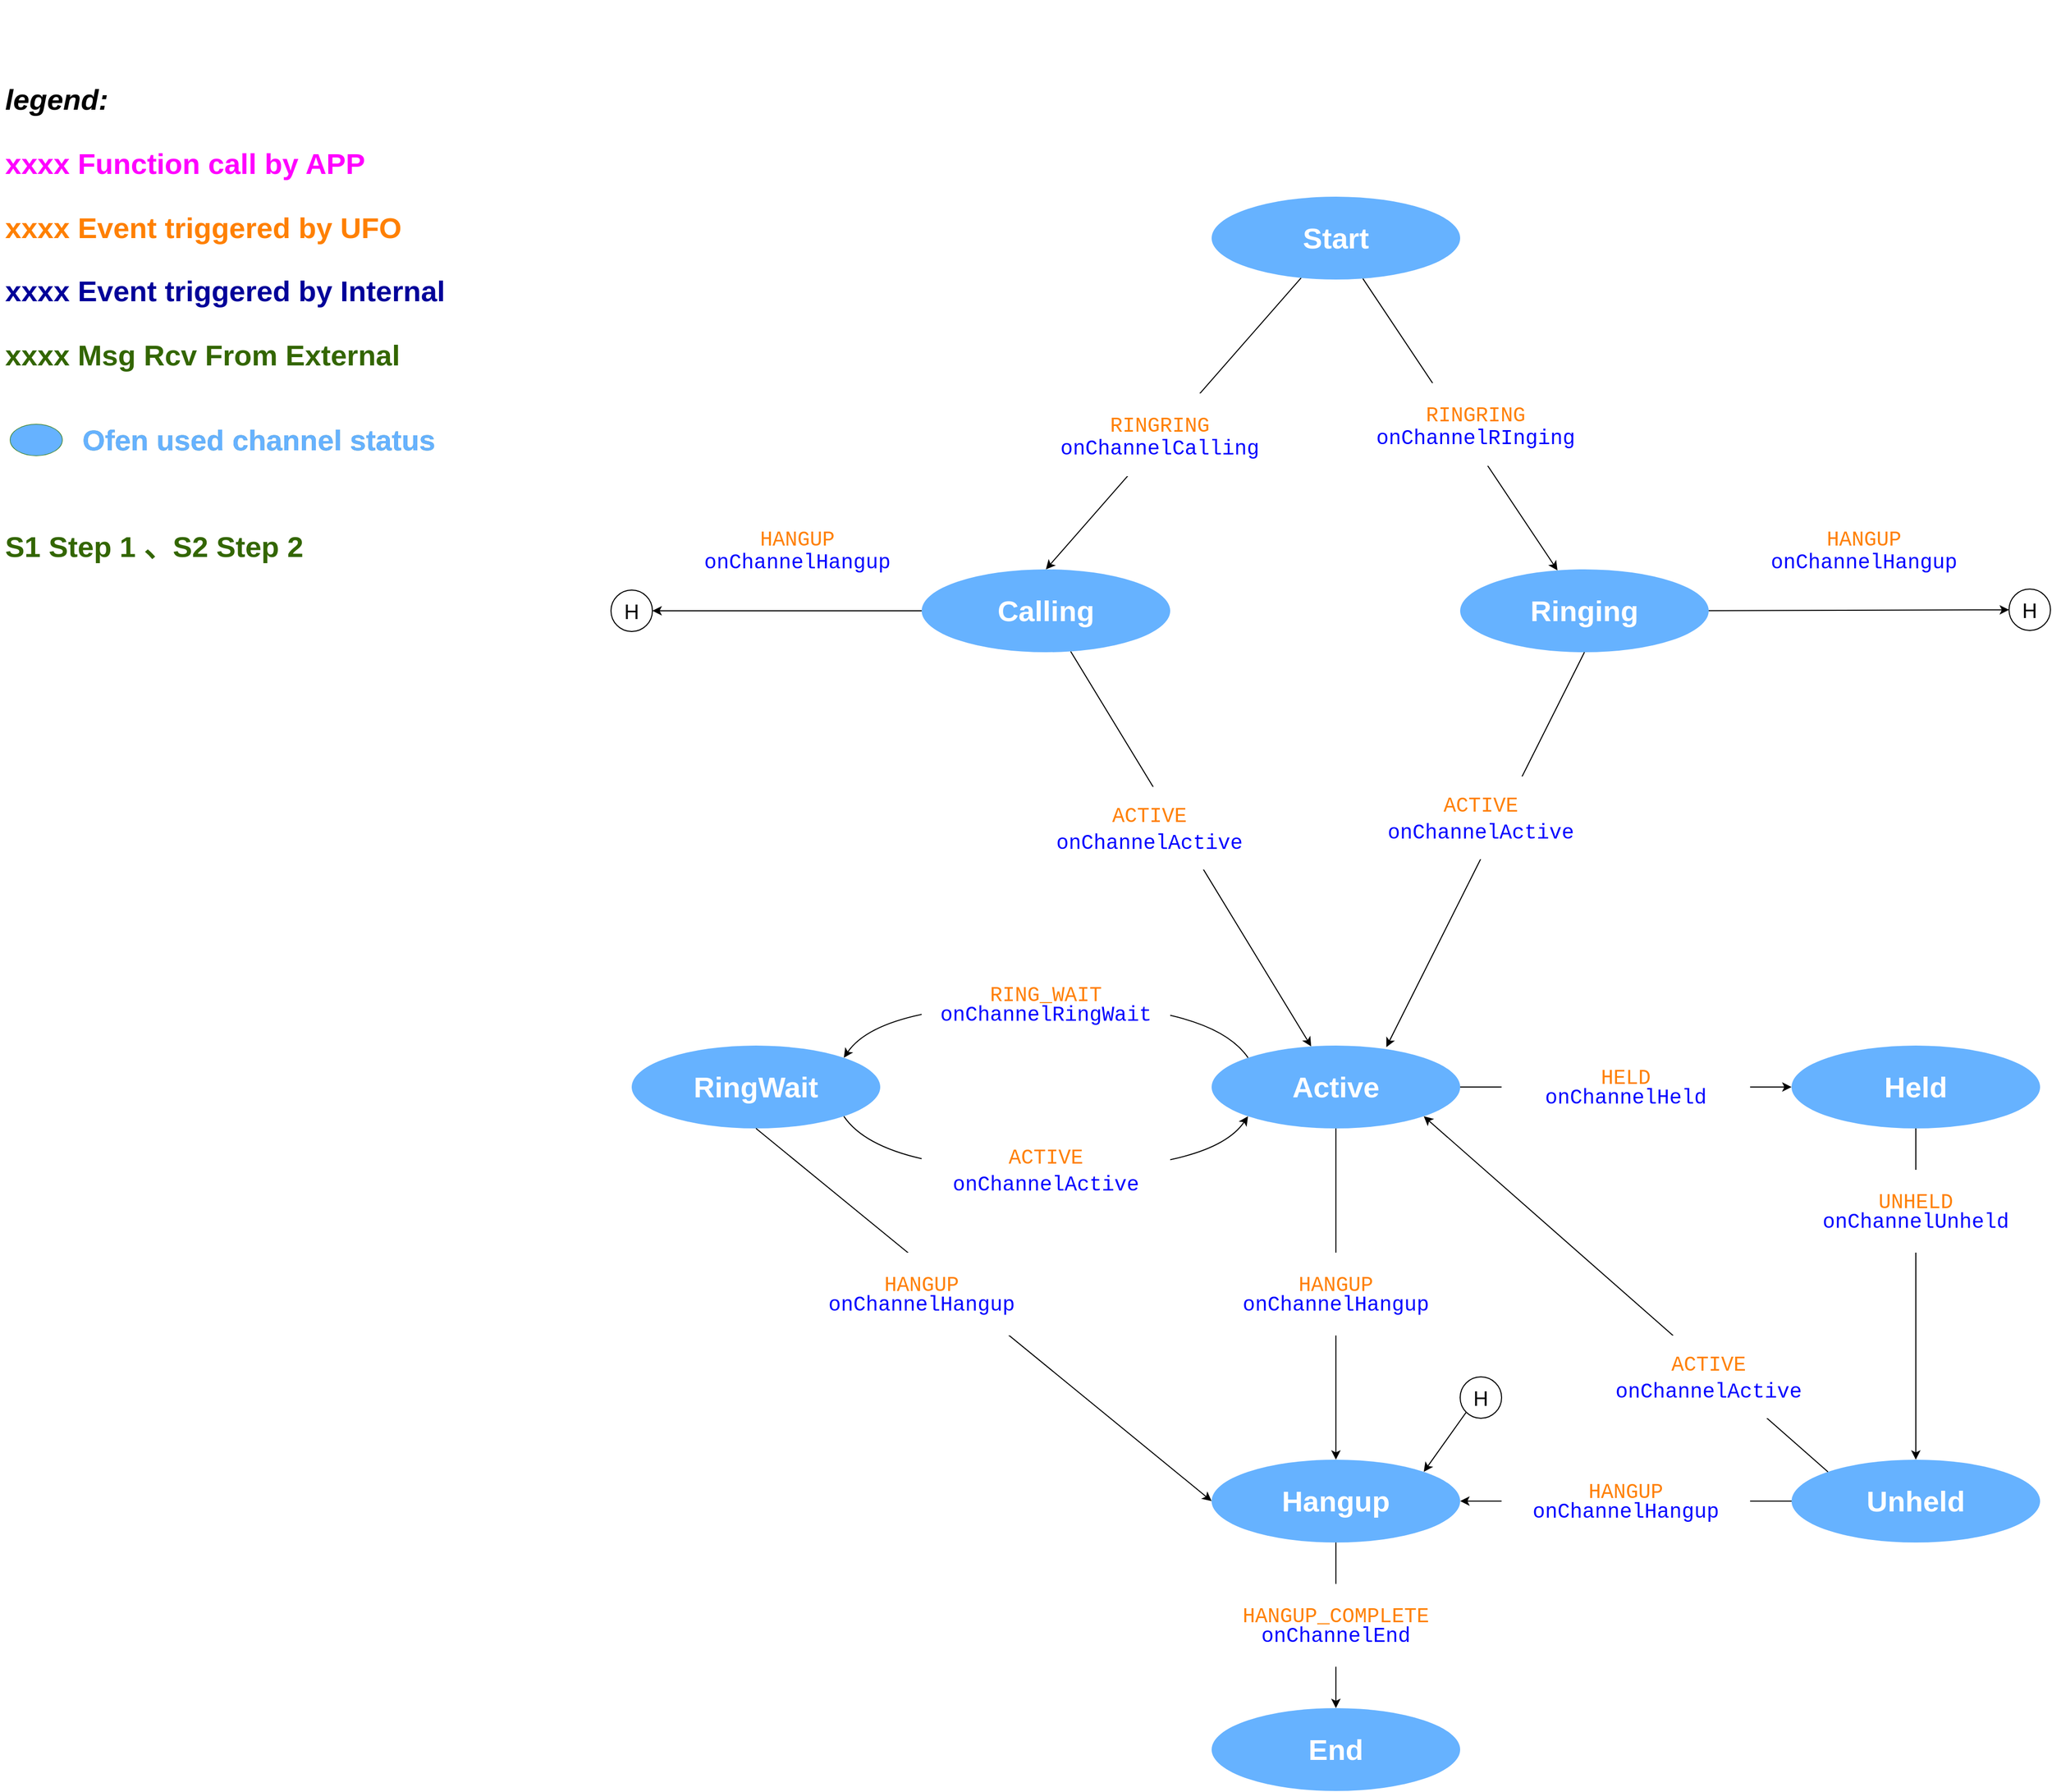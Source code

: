 <mxfile version="16.5.6" type="github">
  <diagram id="f_m_f8tIVZLu3XDVxjNI" name="第 1 页">
    <mxGraphModel dx="1411" dy="1188" grid="1" gridSize="10" guides="1" tooltips="1" connect="1" arrows="1" fold="1" page="1" pageScale="1" pageWidth="827" pageHeight="1169" math="0" shadow="0">
      <root>
        <mxCell id="0" />
        <mxCell id="1" parent="0" />
        <mxCell id="Gu_HGvraQtIG8CotYRPx-56" style="edgeStyle=none;rounded=0;orthogonalLoop=1;jettySize=auto;html=1;fontColor=#66B2FF;" edge="1" parent="1" source="Gu_HGvraQtIG8CotYRPx-2" target="Gu_HGvraQtIG8CotYRPx-57">
          <mxGeometry relative="1" as="geometry">
            <mxPoint x="3220" y="730" as="targetPoint" />
          </mxGeometry>
        </mxCell>
        <mxCell id="Gu_HGvraQtIG8CotYRPx-2" value="&lt;font style=&quot;font-size: 28px&quot;&gt;Ringing&lt;/font&gt;" style="ellipse;whiteSpace=wrap;html=1;rounded=1;labelBackgroundColor=none;fontSize=20;fillColor=#66B2FF;gradientColor=none;fontColor=#FFFFFF;fontStyle=1;strokeColor=none;" vertex="1" parent="1">
          <mxGeometry x="2760" y="700" width="240" height="80" as="geometry" />
        </mxCell>
        <mxCell id="Gu_HGvraQtIG8CotYRPx-5" value="&lt;font style=&quot;font-size: 28px&quot;&gt;Active&lt;/font&gt;" style="ellipse;whiteSpace=wrap;html=1;rounded=1;labelBackgroundColor=none;fontSize=20;fillColor=#66B2FF;gradientColor=none;fontColor=#FFFFFF;fontStyle=1;strokeColor=none;" vertex="1" parent="1">
          <mxGeometry x="2520" y="1160" width="240" height="80" as="geometry" />
        </mxCell>
        <mxCell id="Gu_HGvraQtIG8CotYRPx-6" value="&lt;span style=&quot;font-size: 28px&quot;&gt;Hangup&lt;/span&gt;" style="ellipse;whiteSpace=wrap;html=1;rounded=1;labelBackgroundColor=none;fontSize=20;fillColor=#66B2FF;gradientColor=none;fontColor=#FFFFFF;fontStyle=1;strokeColor=none;" vertex="1" parent="1">
          <mxGeometry x="2520" y="1560" width="240" height="80" as="geometry" />
        </mxCell>
        <mxCell id="Gu_HGvraQtIG8CotYRPx-7" value="" style="endArrow=classic;html=1;rounded=0;fontSize=20;fontColor=#0000FF;exitX=0.5;exitY=1;exitDx=0;exitDy=0;entryX=0.5;entryY=0;entryDx=0;entryDy=0;" edge="1" parent="1" source="Gu_HGvraQtIG8CotYRPx-5" target="Gu_HGvraQtIG8CotYRPx-6">
          <mxGeometry width="50" height="50" relative="1" as="geometry">
            <mxPoint x="2920" y="1270" as="sourcePoint" />
            <mxPoint x="2970" y="1220" as="targetPoint" />
          </mxGeometry>
        </mxCell>
        <mxCell id="Gu_HGvraQtIG8CotYRPx-8" value="&lt;div style=&quot;font-family: &amp;#34;consolas&amp;#34; , &amp;#34;courier new&amp;#34; , monospace ; line-height: 19px ; font-size: 20px&quot;&gt;HANGUP&lt;br&gt;&lt;div style=&quot;line-height: 19px&quot;&gt;&lt;font color=&quot;#0000ff&quot;&gt;onChannelHangup&lt;/font&gt;&lt;/div&gt;&lt;/div&gt;" style="rounded=0;whiteSpace=wrap;html=1;labelBackgroundColor=none;fontSize=20;fontColor=#FF8000;fillColor=#FFFFFF;gradientColor=none;strokeColor=none;" vertex="1" parent="1">
          <mxGeometry x="2520" y="1360" width="240" height="80" as="geometry" />
        </mxCell>
        <mxCell id="Gu_HGvraQtIG8CotYRPx-52" style="rounded=0;orthogonalLoop=1;jettySize=auto;html=1;fontColor=#66B2FF;" edge="1" parent="1" source="Gu_HGvraQtIG8CotYRPx-9" target="Gu_HGvraQtIG8CotYRPx-2">
          <mxGeometry relative="1" as="geometry" />
        </mxCell>
        <mxCell id="Gu_HGvraQtIG8CotYRPx-54" style="rounded=0;orthogonalLoop=1;jettySize=auto;html=1;entryX=0.5;entryY=0;entryDx=0;entryDy=0;fontColor=#66B2FF;" edge="1" parent="1" source="Gu_HGvraQtIG8CotYRPx-9" target="Gu_HGvraQtIG8CotYRPx-53">
          <mxGeometry relative="1" as="geometry" />
        </mxCell>
        <mxCell id="Gu_HGvraQtIG8CotYRPx-9" value="&lt;font style=&quot;font-size: 28px&quot;&gt;Start&lt;/font&gt;" style="ellipse;whiteSpace=wrap;html=1;rounded=1;labelBackgroundColor=none;fontSize=20;fillColor=#66B2FF;gradientColor=none;fontColor=#FFFFFF;fontStyle=1;strokeColor=none;" vertex="1" parent="1">
          <mxGeometry x="2520" y="340" width="240" height="80" as="geometry" />
        </mxCell>
        <mxCell id="Gu_HGvraQtIG8CotYRPx-10" value="&lt;font style=&quot;font-size: 28px&quot;&gt;Held&lt;/font&gt;" style="ellipse;whiteSpace=wrap;html=1;rounded=1;labelBackgroundColor=none;fontSize=20;fillColor=#66B2FF;gradientColor=none;fontColor=#FFFFFF;fontStyle=1;strokeColor=none;" vertex="1" parent="1">
          <mxGeometry x="3080" y="1160" width="240" height="80" as="geometry" />
        </mxCell>
        <mxCell id="Gu_HGvraQtIG8CotYRPx-11" value="&lt;span style=&quot;font-size: 28px&quot;&gt;Unheld&lt;/span&gt;" style="ellipse;whiteSpace=wrap;html=1;rounded=1;labelBackgroundColor=none;fontSize=20;fillColor=#66B2FF;gradientColor=none;fontColor=#FFFFFF;fontStyle=1;strokeColor=none;" vertex="1" parent="1">
          <mxGeometry x="3080" y="1560" width="240" height="80" as="geometry" />
        </mxCell>
        <mxCell id="Gu_HGvraQtIG8CotYRPx-12" value="" style="endArrow=classic;html=1;rounded=0;fontSize=20;fontColor=#FF8000;entryX=0.5;entryY=0;entryDx=0;entryDy=0;exitX=0.5;exitY=1;exitDx=0;exitDy=0;" edge="1" parent="1" source="Gu_HGvraQtIG8CotYRPx-10" target="Gu_HGvraQtIG8CotYRPx-11">
          <mxGeometry width="50" height="50" relative="1" as="geometry">
            <mxPoint x="3420" y="1340" as="sourcePoint" />
            <mxPoint x="3490" y="1270" as="targetPoint" />
          </mxGeometry>
        </mxCell>
        <mxCell id="Gu_HGvraQtIG8CotYRPx-13" value="&lt;span style=&quot;font-size: 28px&quot;&gt;End&lt;/span&gt;" style="ellipse;whiteSpace=wrap;html=1;rounded=1;labelBackgroundColor=none;fontSize=20;fillColor=#66B2FF;gradientColor=none;fontColor=#FFFFFF;fontStyle=1;strokeColor=none;" vertex="1" parent="1">
          <mxGeometry x="2520" y="1800" width="240" height="80" as="geometry" />
        </mxCell>
        <mxCell id="Gu_HGvraQtIG8CotYRPx-14" value="" style="endArrow=classic;html=1;rounded=0;fontSize=20;fontColor=#FF8000;exitX=0.5;exitY=1;exitDx=0;exitDy=0;entryX=0.5;entryY=0;entryDx=0;entryDy=0;" edge="1" parent="1" source="Gu_HGvraQtIG8CotYRPx-6" target="Gu_HGvraQtIG8CotYRPx-13">
          <mxGeometry width="50" height="50" relative="1" as="geometry">
            <mxPoint x="2760" y="1580" as="sourcePoint" />
            <mxPoint x="2810" y="1530" as="targetPoint" />
          </mxGeometry>
        </mxCell>
        <mxCell id="Gu_HGvraQtIG8CotYRPx-15" value="&lt;font style=&quot;font-size: 28px&quot;&gt;RingWait&lt;/font&gt;" style="ellipse;whiteSpace=wrap;html=1;rounded=1;labelBackgroundColor=none;fontSize=20;fillColor=#66B2FF;gradientColor=none;fontColor=#FFFFFF;fontStyle=1;strokeColor=none;" vertex="1" parent="1">
          <mxGeometry x="1960" y="1160" width="240" height="80" as="geometry" />
        </mxCell>
        <mxCell id="Gu_HGvraQtIG8CotYRPx-16" value="" style="endArrow=classic;html=1;rounded=0;fontSize=20;fontColor=#FF8000;entryX=0;entryY=0.5;entryDx=0;entryDy=0;exitX=0.5;exitY=1;exitDx=0;exitDy=0;" edge="1" parent="1" source="Gu_HGvraQtIG8CotYRPx-15" target="Gu_HGvraQtIG8CotYRPx-6">
          <mxGeometry width="50" height="50" relative="1" as="geometry">
            <mxPoint x="2070" y="1370" as="sourcePoint" />
            <mxPoint x="2250" y="1390" as="targetPoint" />
          </mxGeometry>
        </mxCell>
        <mxCell id="Gu_HGvraQtIG8CotYRPx-19" value="&lt;font style=&quot;font-size: 20px;&quot;&gt;H&lt;/font&gt;" style="ellipse;whiteSpace=wrap;html=1;aspect=fixed;rounded=1;labelBackgroundColor=none;fontSize=20;fontColor=#000000;strokeColor=default;fillColor=#FFFFFF;gradientColor=none;" vertex="1" parent="1">
          <mxGeometry x="2760" y="1480" width="40" height="40" as="geometry" />
        </mxCell>
        <mxCell id="Gu_HGvraQtIG8CotYRPx-20" value="" style="endArrow=classic;html=1;rounded=0;fontSize=20;fontColor=#0000FF;exitX=0;exitY=1;exitDx=0;exitDy=0;entryX=1;entryY=0;entryDx=0;entryDy=0;" edge="1" parent="1" source="Gu_HGvraQtIG8CotYRPx-19" target="Gu_HGvraQtIG8CotYRPx-6">
          <mxGeometry width="50" height="50" relative="1" as="geometry">
            <mxPoint x="2390" y="1500" as="sourcePoint" />
            <mxPoint x="2440" y="1450" as="targetPoint" />
          </mxGeometry>
        </mxCell>
        <mxCell id="Gu_HGvraQtIG8CotYRPx-21" value="" style="endArrow=classic;html=1;rounded=0;fontSize=20;fontColor=#0000FF;exitX=0;exitY=0;exitDx=0;exitDy=0;entryX=1;entryY=1;entryDx=0;entryDy=0;" edge="1" parent="1" source="Gu_HGvraQtIG8CotYRPx-11" target="Gu_HGvraQtIG8CotYRPx-5">
          <mxGeometry width="50" height="50" relative="1" as="geometry">
            <mxPoint x="2780" y="1350" as="sourcePoint" />
            <mxPoint x="2760" y="1300" as="targetPoint" />
          </mxGeometry>
        </mxCell>
        <mxCell id="Gu_HGvraQtIG8CotYRPx-22" value="" style="endArrow=classic;html=1;rounded=0;fontSize=20;fontColor=#0000FF;entryX=1;entryY=0.5;entryDx=0;entryDy=0;exitX=0;exitY=0.5;exitDx=0;exitDy=0;" edge="1" parent="1" source="Gu_HGvraQtIG8CotYRPx-11" target="Gu_HGvraQtIG8CotYRPx-6">
          <mxGeometry width="50" height="50" relative="1" as="geometry">
            <mxPoint x="3050" y="1680" as="sourcePoint" />
            <mxPoint x="3100" y="1630" as="targetPoint" />
          </mxGeometry>
        </mxCell>
        <mxCell id="Gu_HGvraQtIG8CotYRPx-23" value="" style="curved=1;endArrow=classic;html=1;rounded=0;fontSize=20;fontColor=#0000FF;exitX=1;exitY=1;exitDx=0;exitDy=0;entryX=0;entryY=1;entryDx=0;entryDy=0;" edge="1" parent="1" source="Gu_HGvraQtIG8CotYRPx-15" target="Gu_HGvraQtIG8CotYRPx-5">
          <mxGeometry width="50" height="50" relative="1" as="geometry">
            <mxPoint x="2260" y="1350" as="sourcePoint" />
            <mxPoint x="2310" y="1300" as="targetPoint" />
            <Array as="points">
              <mxPoint x="2200" y="1280" />
              <mxPoint x="2520" y="1280" />
            </Array>
          </mxGeometry>
        </mxCell>
        <mxCell id="Gu_HGvraQtIG8CotYRPx-24" value="&lt;span style=&quot;font-family: &amp;#34;consolas&amp;#34; , &amp;#34;courier new&amp;#34; , monospace&quot;&gt;HANGUP&lt;/span&gt;&lt;span style=&quot;font-family: &amp;#34;consolas&amp;#34; , &amp;#34;courier new&amp;#34; , monospace&quot;&gt;&lt;br&gt;&lt;/span&gt;&lt;div style=&quot;font-family: &amp;#34;consolas&amp;#34; , &amp;#34;courier new&amp;#34; , monospace ; line-height: 19px ; font-size: 20px&quot;&gt;&lt;font style=&quot;font-size: 20px&quot; color=&quot;#0000ff&quot;&gt;onChannelHangup&lt;/font&gt;&lt;/div&gt;" style="rounded=0;whiteSpace=wrap;html=1;labelBackgroundColor=none;fontSize=20;fontColor=#FF8000;fillColor=#FFFFFF;gradientColor=none;strokeColor=none;" vertex="1" parent="1">
          <mxGeometry x="3030" y="640" width="240" height="80" as="geometry" />
        </mxCell>
        <mxCell id="Gu_HGvraQtIG8CotYRPx-27" value="&lt;span style=&quot;font-family: &amp;#34;consolas&amp;#34; , &amp;#34;courier new&amp;#34; , monospace&quot;&gt;ACTIVE&lt;/span&gt;&lt;span style=&quot;font-family: &amp;#34;consolas&amp;#34; , &amp;#34;courier new&amp;#34; , monospace&quot;&gt;&lt;br&gt;&lt;/span&gt;&lt;span style=&quot;color: rgb(0 , 0 , 255) ; font-family: &amp;#34;consolas&amp;#34; , &amp;#34;courier new&amp;#34; , monospace&quot;&gt;onChannel&lt;/span&gt;&lt;span style=&quot;color: rgb(0 , 0 , 255) ; font-family: &amp;#34;consolas&amp;#34; , &amp;#34;courier new&amp;#34; , monospace&quot;&gt;Active&lt;/span&gt;&lt;span style=&quot;color: rgb(0 , 0 , 255) ; font-family: &amp;#34;consolas&amp;#34; , &amp;#34;courier new&amp;#34; , monospace&quot;&gt;&lt;br&gt;&lt;/span&gt;" style="rounded=0;whiteSpace=wrap;html=1;labelBackgroundColor=none;fontSize=20;fontColor=#FF8000;fillColor=#FFFFFF;gradientColor=none;strokeColor=none;" vertex="1" parent="1">
          <mxGeometry x="2240" y="1240" width="240" height="80" as="geometry" />
        </mxCell>
        <mxCell id="Gu_HGvraQtIG8CotYRPx-28" value="" style="curved=1;endArrow=classic;html=1;rounded=0;exitX=0;exitY=0;exitDx=0;exitDy=0;entryX=1;entryY=0;entryDx=0;entryDy=0;" edge="1" parent="1" source="Gu_HGvraQtIG8CotYRPx-5" target="Gu_HGvraQtIG8CotYRPx-15">
          <mxGeometry width="50" height="50" relative="1" as="geometry">
            <mxPoint x="2560" y="1070" as="sourcePoint" />
            <mxPoint x="2310" y="1000" as="targetPoint" />
            <Array as="points">
              <mxPoint x="2520" y="1120" />
              <mxPoint x="2200" y="1120" />
            </Array>
          </mxGeometry>
        </mxCell>
        <mxCell id="Gu_HGvraQtIG8CotYRPx-29" value="&lt;div style=&quot;font-family: &amp;#34;consolas&amp;#34; , &amp;#34;courier new&amp;#34; , monospace ; line-height: 19px ; font-size: 20px&quot;&gt;RING_WAIT&lt;br&gt;&lt;div style=&quot;line-height: 19px&quot;&gt;&lt;font color=&quot;#0000ff&quot;&gt;onChannelRingWait&lt;/font&gt;&lt;/div&gt;&lt;/div&gt;" style="rounded=0;whiteSpace=wrap;html=1;labelBackgroundColor=none;fontSize=20;fontColor=#FF8000;fillColor=#FFFFFF;gradientColor=none;strokeColor=none;" vertex="1" parent="1">
          <mxGeometry x="2240" y="1080" width="240" height="80" as="geometry" />
        </mxCell>
        <mxCell id="Gu_HGvraQtIG8CotYRPx-30" value="" style="endArrow=classic;html=1;rounded=0;exitX=1;exitY=0.5;exitDx=0;exitDy=0;entryX=0;entryY=0.5;entryDx=0;entryDy=0;" edge="1" parent="1" source="Gu_HGvraQtIG8CotYRPx-5" target="Gu_HGvraQtIG8CotYRPx-10">
          <mxGeometry width="50" height="50" relative="1" as="geometry">
            <mxPoint x="3000" y="1080" as="sourcePoint" />
            <mxPoint x="3050" y="1030" as="targetPoint" />
          </mxGeometry>
        </mxCell>
        <mxCell id="Gu_HGvraQtIG8CotYRPx-31" value="&lt;div style=&quot;font-family: &amp;#34;consolas&amp;#34; , &amp;#34;courier new&amp;#34; , monospace ; line-height: 19px ; font-size: 20px&quot;&gt;HELD&lt;br&gt;&lt;div style=&quot;line-height: 19px&quot;&gt;&lt;font color=&quot;#0000ff&quot;&gt;onChannelHeld&lt;/font&gt;&lt;/div&gt;&lt;/div&gt;" style="rounded=0;whiteSpace=wrap;html=1;labelBackgroundColor=none;fontSize=20;fontColor=#FF8000;fillColor=#FFFFFF;gradientColor=none;strokeColor=none;" vertex="1" parent="1">
          <mxGeometry x="2800" y="1160" width="240" height="80" as="geometry" />
        </mxCell>
        <mxCell id="Gu_HGvraQtIG8CotYRPx-32" value="&lt;div style=&quot;font-family: &amp;#34;consolas&amp;#34; , &amp;#34;courier new&amp;#34; , monospace ; line-height: 19px ; font-size: 20px&quot;&gt;UNHELD&lt;br&gt;&lt;div style=&quot;line-height: 19px&quot;&gt;&lt;font color=&quot;#0000ff&quot;&gt;onChannelUnheld&lt;/font&gt;&lt;/div&gt;&lt;/div&gt;" style="rounded=0;whiteSpace=wrap;html=1;labelBackgroundColor=none;fontSize=20;fontColor=#FF8000;fillColor=#FFFFFF;gradientColor=none;strokeColor=none;" vertex="1" parent="1">
          <mxGeometry x="3080" y="1280" width="240" height="80" as="geometry" />
        </mxCell>
        <mxCell id="Gu_HGvraQtIG8CotYRPx-33" value="&lt;span style=&quot;font-family: &amp;#34;consolas&amp;#34; , &amp;#34;courier new&amp;#34; , monospace&quot;&gt;ACTIVE&lt;/span&gt;&lt;span style=&quot;font-family: &amp;#34;consolas&amp;#34; , &amp;#34;courier new&amp;#34; , monospace&quot;&gt;&lt;br&gt;&lt;/span&gt;&lt;span style=&quot;color: rgb(0 , 0 , 255) ; font-family: &amp;#34;consolas&amp;#34; , &amp;#34;courier new&amp;#34; , monospace&quot;&gt;onChannel&lt;/span&gt;&lt;span style=&quot;color: rgb(0 , 0 , 255) ; font-family: &amp;#34;consolas&amp;#34; , &amp;#34;courier new&amp;#34; , monospace&quot;&gt;Active&lt;/span&gt;&lt;span style=&quot;color: rgb(0 , 0 , 255) ; font-family: &amp;#34;consolas&amp;#34; , &amp;#34;courier new&amp;#34; , monospace&quot;&gt;&lt;br&gt;&lt;/span&gt;" style="rounded=0;whiteSpace=wrap;html=1;labelBackgroundColor=none;fontSize=20;fontColor=#FF8000;fillColor=#FFFFFF;gradientColor=none;strokeColor=none;" vertex="1" parent="1">
          <mxGeometry x="2880" y="1440" width="240" height="80" as="geometry" />
        </mxCell>
        <mxCell id="Gu_HGvraQtIG8CotYRPx-34" value="&lt;div style=&quot;font-family: &amp;#34;consolas&amp;#34; , &amp;#34;courier new&amp;#34; , monospace ; line-height: 19px ; font-size: 20px&quot;&gt;HANGUP_COMPLETE&lt;br&gt;&lt;div style=&quot;line-height: 19px&quot;&gt;&lt;font color=&quot;#0000ff&quot;&gt;onChannelEnd&lt;/font&gt;&lt;/div&gt;&lt;/div&gt;" style="rounded=0;whiteSpace=wrap;html=1;labelBackgroundColor=none;fontSize=20;fontColor=#FF8000;fillColor=#FFFFFF;gradientColor=none;strokeColor=none;" vertex="1" parent="1">
          <mxGeometry x="2440" y="1680" width="400" height="80" as="geometry" />
        </mxCell>
        <mxCell id="Gu_HGvraQtIG8CotYRPx-35" value="&lt;div style=&quot;font-family: &amp;#34;consolas&amp;#34; , &amp;#34;courier new&amp;#34; , monospace ; line-height: 19px ; font-size: 20px&quot;&gt;HANGUP&lt;br&gt;&lt;div style=&quot;line-height: 19px&quot;&gt;&lt;font color=&quot;#0000ff&quot;&gt;onChannelHangup&lt;/font&gt;&lt;/div&gt;&lt;/div&gt;" style="rounded=0;whiteSpace=wrap;html=1;labelBackgroundColor=none;fontSize=20;fontColor=#FF8000;fillColor=#FFFFFF;gradientColor=none;strokeColor=none;" vertex="1" parent="1">
          <mxGeometry x="2800" y="1560" width="240" height="80" as="geometry" />
        </mxCell>
        <mxCell id="Gu_HGvraQtIG8CotYRPx-36" value="&lt;div style=&quot;font-family: &amp;#34;consolas&amp;#34; , &amp;#34;courier new&amp;#34; , monospace ; line-height: 19px ; font-size: 20px&quot;&gt;HANGUP&lt;br&gt;&lt;div style=&quot;line-height: 19px&quot;&gt;&lt;font color=&quot;#0000ff&quot;&gt;onChannelHangup&lt;/font&gt;&lt;/div&gt;&lt;/div&gt;" style="rounded=0;whiteSpace=wrap;html=1;labelBackgroundColor=none;fontSize=20;fontColor=#FF8000;fillColor=#FFFFFF;gradientColor=none;strokeColor=none;" vertex="1" parent="1">
          <mxGeometry x="2120" y="1360" width="240" height="80" as="geometry" />
        </mxCell>
        <mxCell id="Gu_HGvraQtIG8CotYRPx-37" style="edgeStyle=none;curved=1;rounded=0;orthogonalLoop=1;jettySize=auto;html=1;endArrow=classic;startSize=6;endSize=6;sourcePerimeterSpacing=8;targetPerimeterSpacing=8;endFill=1;exitX=0.5;exitY=1;exitDx=0;exitDy=0;entryX=0.703;entryY=0.018;entryDx=0;entryDy=0;entryPerimeter=0;" edge="1" parent="1" source="Gu_HGvraQtIG8CotYRPx-2" target="Gu_HGvraQtIG8CotYRPx-5">
          <mxGeometry relative="1" as="geometry">
            <mxPoint x="2640" y="928" as="sourcePoint" />
          </mxGeometry>
        </mxCell>
        <mxCell id="Gu_HGvraQtIG8CotYRPx-45" value="&lt;h1 style=&quot;font-size: 28px&quot;&gt;&lt;font style=&quot;font-size: 28px&quot;&gt;&lt;br&gt;&lt;/font&gt;&lt;/h1&gt;&lt;p style=&quot;font-size: 28px&quot;&gt;&lt;font style=&quot;font-size: 28px&quot;&gt;&lt;b&gt;&lt;i&gt;legend:&lt;/i&gt;&lt;/b&gt;&lt;/font&gt;&lt;/p&gt;&lt;p style=&quot;font-size: 28px&quot;&gt;&lt;font color=&quot;#ff00ff&quot; style=&quot;font-size: 28px&quot;&gt;&lt;b&gt;xxxx Function call by APP&lt;/b&gt;&lt;/font&gt;&lt;/p&gt;&lt;p style=&quot;font-size: 28px&quot;&gt;&lt;font style=&quot;font-size: 28px&quot;&gt;&lt;b style=&quot;color: rgb(255 , 128 , 0)&quot;&gt;xxxx Event triggered&amp;nbsp;by UFO&lt;/b&gt;&lt;font color=&quot;#ff00ff&quot; style=&quot;font-size: 28px&quot;&gt;&lt;b&gt;&lt;br&gt;&lt;/b&gt;&lt;/font&gt;&lt;/font&gt;&lt;/p&gt;&lt;p style=&quot;font-size: 28px&quot;&gt;&lt;b&gt;&lt;font style=&quot;font-size: 28px&quot;&gt;&lt;font color=&quot;#000099&quot; style=&quot;font-size: 28px&quot;&gt;xxxx Event triggered&amp;nbsp;by Internal&lt;/font&gt;&lt;font color=&quot;#ff00ff&quot; style=&quot;font-size: 28px&quot;&gt;&lt;br&gt;&lt;/font&gt;&lt;/font&gt;&lt;/b&gt;&lt;/p&gt;&lt;p style=&quot;font-size: 28px&quot;&gt;&lt;font color=&quot;#336600&quot; style=&quot;font-size: 28px&quot;&gt;&lt;b&gt;xxxx Msg Rcv From External&lt;/b&gt;&lt;/font&gt;&lt;/p&gt;&lt;p style=&quot;font-size: 28px&quot;&gt;&lt;font color=&quot;#336600&quot; style=&quot;font-size: 28px&quot;&gt;&lt;b&gt;&lt;br&gt;&lt;/b&gt;&lt;/font&gt;&lt;/p&gt;&lt;p style=&quot;font-size: 28px&quot;&gt;&lt;font color=&quot;#336600&quot; style=&quot;font-size: 28px&quot;&gt;&lt;b&gt;&lt;br&gt;&lt;/b&gt;&lt;/font&gt;&lt;/p&gt;&lt;p style=&quot;font-size: 28px&quot;&gt;&lt;font color=&quot;#336600&quot; style=&quot;font-size: 28px&quot;&gt;&lt;b&gt;S1 Step 1 、S2 Step 2&lt;/b&gt;&lt;/font&gt;&lt;/p&gt;&lt;p style=&quot;font-size: 28px&quot;&gt;&lt;font style=&quot;font-size: 28px&quot;&gt;&lt;br&gt;&lt;/font&gt;&lt;/p&gt;&lt;p style=&quot;font-size: 28px&quot;&gt;&lt;font color=&quot;#ff8000&quot; style=&quot;font-size: 28px&quot;&gt;&lt;br&gt;&lt;/font&gt;&lt;/p&gt;&lt;p style=&quot;font-size: 28px&quot;&gt;&lt;font color=&quot;#ff8000&quot; style=&quot;font-size: 28px&quot;&gt;&lt;br&gt;&lt;/font&gt;&lt;/p&gt;&lt;p style=&quot;font-size: 28px&quot;&gt;&lt;br&gt;&lt;/p&gt;" style="text;html=1;strokeColor=none;fillColor=none;spacing=5;spacingTop=-20;whiteSpace=wrap;overflow=hidden;rounded=0;" vertex="1" parent="1">
          <mxGeometry x="1350" y="160" width="661" height="560" as="geometry" />
        </mxCell>
        <mxCell id="Gu_HGvraQtIG8CotYRPx-46" value="&lt;font size=&quot;1&quot;&gt;&lt;b style=&quot;font-size: 28px&quot;&gt;Ofen used channel status&lt;/b&gt;&lt;/font&gt;" style="text;html=1;align=center;verticalAlign=middle;whiteSpace=wrap;rounded=0;strokeWidth=5;fontColor=#51877E;" vertex="1" parent="1">
          <mxGeometry x="1400" y="560" width="400" height="30" as="geometry" />
        </mxCell>
        <mxCell id="Gu_HGvraQtIG8CotYRPx-47" value="" style="ellipse;whiteSpace=wrap;html=1;fillColor=#60a917;strokeColor=#2D7600;strokeWidth=1;fontColor=#ffffff;" vertex="1" parent="1">
          <mxGeometry x="1360" y="560" width="50" height="30" as="geometry" />
        </mxCell>
        <mxCell id="Gu_HGvraQtIG8CotYRPx-48" value="&lt;font size=&quot;1&quot; color=&quot;#66b2ff&quot;&gt;&lt;b style=&quot;font-size: 28px&quot;&gt;Ofen used channel status&lt;/b&gt;&lt;/font&gt;" style="text;html=1;align=center;verticalAlign=middle;whiteSpace=wrap;rounded=0;strokeWidth=5;fontColor=#51877E;" vertex="1" parent="1">
          <mxGeometry x="1400" y="560" width="400" height="30" as="geometry" />
        </mxCell>
        <mxCell id="Gu_HGvraQtIG8CotYRPx-49" value="" style="ellipse;whiteSpace=wrap;html=1;fillColor=#66B2FF;strokeColor=none;strokeWidth=1;fontColor=#ffffff;" vertex="1" parent="1">
          <mxGeometry x="1360" y="560" width="50" height="30" as="geometry" />
        </mxCell>
        <mxCell id="Gu_HGvraQtIG8CotYRPx-55" style="rounded=0;orthogonalLoop=1;jettySize=auto;html=1;fontColor=#66B2FF;" edge="1" parent="1" source="Gu_HGvraQtIG8CotYRPx-53" target="Gu_HGvraQtIG8CotYRPx-5">
          <mxGeometry relative="1" as="geometry" />
        </mxCell>
        <mxCell id="Gu_HGvraQtIG8CotYRPx-58" style="edgeStyle=none;rounded=0;orthogonalLoop=1;jettySize=auto;html=1;fontColor=#66B2FF;" edge="1" parent="1" source="Gu_HGvraQtIG8CotYRPx-53" target="Gu_HGvraQtIG8CotYRPx-59">
          <mxGeometry relative="1" as="geometry">
            <mxPoint x="2040" y="740" as="targetPoint" />
          </mxGeometry>
        </mxCell>
        <mxCell id="Gu_HGvraQtIG8CotYRPx-53" value="&lt;font style=&quot;font-size: 28px&quot;&gt;Calling&lt;/font&gt;" style="ellipse;whiteSpace=wrap;html=1;rounded=1;labelBackgroundColor=none;fontSize=20;fillColor=#66B2FF;gradientColor=none;fontColor=#FFFFFF;fontStyle=1;strokeColor=none;" vertex="1" parent="1">
          <mxGeometry x="2240" y="700" width="240" height="80" as="geometry" />
        </mxCell>
        <mxCell id="Gu_HGvraQtIG8CotYRPx-57" value="&lt;font style=&quot;font-size: 20px;&quot;&gt;H&lt;/font&gt;" style="ellipse;whiteSpace=wrap;html=1;aspect=fixed;rounded=1;labelBackgroundColor=none;fontSize=20;fontColor=#000000;strokeColor=default;fillColor=#FFFFFF;gradientColor=none;" vertex="1" parent="1">
          <mxGeometry x="3290" y="719" width="40" height="40" as="geometry" />
        </mxCell>
        <mxCell id="Gu_HGvraQtIG8CotYRPx-59" value="&lt;font style=&quot;font-size: 20px;&quot;&gt;H&lt;/font&gt;" style="ellipse;whiteSpace=wrap;html=1;aspect=fixed;rounded=1;labelBackgroundColor=none;fontSize=20;fontColor=#000000;strokeColor=default;fillColor=#FFFFFF;gradientColor=none;" vertex="1" parent="1">
          <mxGeometry x="1940" y="720" width="40" height="40" as="geometry" />
        </mxCell>
        <mxCell id="Gu_HGvraQtIG8CotYRPx-60" value="&lt;span style=&quot;font-family: &amp;#34;consolas&amp;#34; , &amp;#34;courier new&amp;#34; , monospace&quot;&gt;HANGUP&lt;/span&gt;&lt;span style=&quot;font-family: &amp;#34;consolas&amp;#34; , &amp;#34;courier new&amp;#34; , monospace&quot;&gt;&lt;br&gt;&lt;/span&gt;&lt;div style=&quot;font-family: &amp;#34;consolas&amp;#34; , &amp;#34;courier new&amp;#34; , monospace ; line-height: 19px ; font-size: 20px&quot;&gt;&lt;font style=&quot;font-size: 20px&quot; color=&quot;#0000ff&quot;&gt;onChannelHangup&lt;/font&gt;&lt;/div&gt;" style="rounded=0;whiteSpace=wrap;html=1;labelBackgroundColor=none;fontSize=20;fontColor=#FF8000;fillColor=#FFFFFF;gradientColor=none;strokeColor=none;" vertex="1" parent="1">
          <mxGeometry x="2000" y="640" width="240" height="80" as="geometry" />
        </mxCell>
        <mxCell id="Gu_HGvraQtIG8CotYRPx-61" value="&lt;span style=&quot;font-family: &amp;#34;consolas&amp;#34; , &amp;#34;courier new&amp;#34; , monospace&quot;&gt;RINGRING&lt;br&gt;&lt;/span&gt;&lt;div style=&quot;font-family: &amp;#34;consolas&amp;#34; , &amp;#34;courier new&amp;#34; , monospace ; line-height: 19px ; font-size: 20px&quot;&gt;&lt;font style=&quot;font-size: 20px&quot; color=&quot;#0000ff&quot;&gt;onChannelCalling&lt;/font&gt;&lt;/div&gt;" style="rounded=0;whiteSpace=wrap;html=1;labelBackgroundColor=none;fontSize=20;fontColor=#FF8000;fillColor=#FFFFFF;gradientColor=none;strokeColor=none;" vertex="1" parent="1">
          <mxGeometry x="2350" y="530" width="240" height="80" as="geometry" />
        </mxCell>
        <mxCell id="Gu_HGvraQtIG8CotYRPx-62" value="&lt;span style=&quot;font-family: &amp;#34;consolas&amp;#34; , &amp;#34;courier new&amp;#34; , monospace&quot;&gt;RINGRING&lt;/span&gt;&lt;span style=&quot;font-family: &amp;#34;consolas&amp;#34; , &amp;#34;courier new&amp;#34; , monospace&quot;&gt;&lt;br&gt;&lt;/span&gt;&lt;div style=&quot;font-family: &amp;#34;consolas&amp;#34; , &amp;#34;courier new&amp;#34; , monospace ; line-height: 19px ; font-size: 20px&quot;&gt;&lt;font style=&quot;font-size: 20px&quot; color=&quot;#0000ff&quot;&gt;onChannelRInging&lt;/font&gt;&lt;/div&gt;" style="rounded=0;whiteSpace=wrap;html=1;labelBackgroundColor=none;fontSize=20;fontColor=#FF8000;fillColor=#FFFFFF;gradientColor=none;strokeColor=none;" vertex="1" parent="1">
          <mxGeometry x="2655" y="520" width="240" height="80" as="geometry" />
        </mxCell>
        <mxCell id="Gu_HGvraQtIG8CotYRPx-64" value="&lt;span style=&quot;font-family: &amp;#34;consolas&amp;#34; , &amp;#34;courier new&amp;#34; , monospace&quot;&gt;ACTIVE&lt;/span&gt;&lt;span style=&quot;font-family: &amp;#34;consolas&amp;#34; , &amp;#34;courier new&amp;#34; , monospace&quot;&gt;&lt;br&gt;&lt;/span&gt;&lt;span style=&quot;color: rgb(0 , 0 , 255) ; font-family: &amp;#34;consolas&amp;#34; , &amp;#34;courier new&amp;#34; , monospace&quot;&gt;onChannel&lt;/span&gt;&lt;span style=&quot;color: rgb(0 , 0 , 255) ; font-family: &amp;#34;consolas&amp;#34; , &amp;#34;courier new&amp;#34; , monospace&quot;&gt;Active&lt;/span&gt;&lt;span style=&quot;color: rgb(0 , 0 , 255) ; font-family: &amp;#34;consolas&amp;#34; , &amp;#34;courier new&amp;#34; , monospace&quot;&gt;&lt;br&gt;&lt;/span&gt;" style="rounded=0;whiteSpace=wrap;html=1;labelBackgroundColor=none;fontSize=20;fontColor=#FF8000;fillColor=#FFFFFF;gradientColor=none;strokeColor=none;" vertex="1" parent="1">
          <mxGeometry x="2340" y="910" width="240" height="80" as="geometry" />
        </mxCell>
        <mxCell id="Gu_HGvraQtIG8CotYRPx-65" value="&lt;span style=&quot;font-family: &amp;#34;consolas&amp;#34; , &amp;#34;courier new&amp;#34; , monospace&quot;&gt;ACTIVE&lt;/span&gt;&lt;span style=&quot;font-family: &amp;#34;consolas&amp;#34; , &amp;#34;courier new&amp;#34; , monospace&quot;&gt;&lt;br&gt;&lt;/span&gt;&lt;span style=&quot;color: rgb(0 , 0 , 255) ; font-family: &amp;#34;consolas&amp;#34; , &amp;#34;courier new&amp;#34; , monospace&quot;&gt;onChannel&lt;/span&gt;&lt;span style=&quot;color: rgb(0 , 0 , 255) ; font-family: &amp;#34;consolas&amp;#34; , &amp;#34;courier new&amp;#34; , monospace&quot;&gt;Active&lt;/span&gt;&lt;span style=&quot;color: rgb(0 , 0 , 255) ; font-family: &amp;#34;consolas&amp;#34; , &amp;#34;courier new&amp;#34; , monospace&quot;&gt;&lt;br&gt;&lt;/span&gt;" style="rounded=0;whiteSpace=wrap;html=1;labelBackgroundColor=none;fontSize=20;fontColor=#FF8000;fillColor=#FFFFFF;gradientColor=none;strokeColor=none;" vertex="1" parent="1">
          <mxGeometry x="2660" y="900" width="240" height="80" as="geometry" />
        </mxCell>
      </root>
    </mxGraphModel>
  </diagram>
</mxfile>
